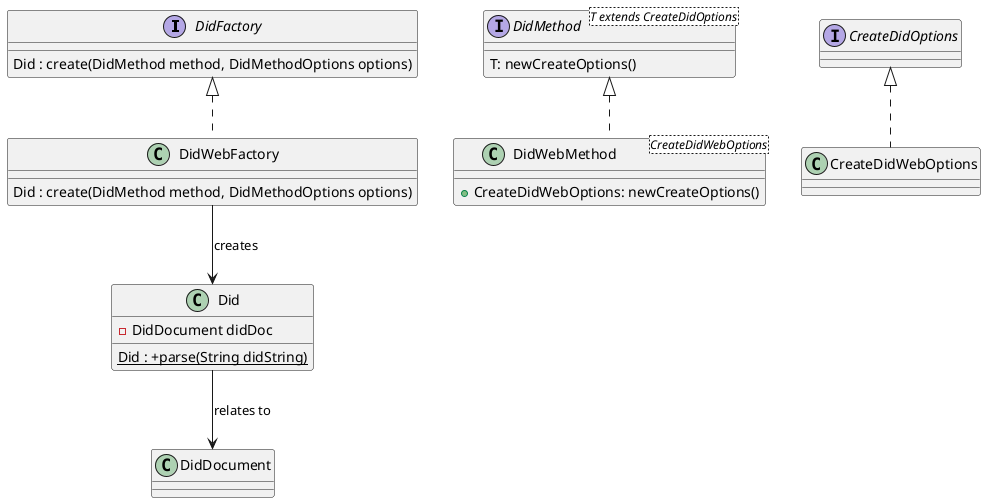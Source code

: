 @startuml Create and parse DID
interface DidFactory {
    Did : create(DidMethod method, DidMethodOptions options)
}
class DidWebFactory implements DidFactory {
    Did : create(DidMethod method, DidMethodOptions options)
}
interface DidMethod<T extends CreateDidOptions> {
    T: newCreateOptions()
}
class DidWebMethod<CreateDidWebOptions> implements DidMethod {
    + CreateDidWebOptions: newCreateOptions()
}

interface CreateDidOptions
class CreateDidWebOptions implements CreateDidOptions


class Did {
    -DidDocument didDoc
    {static} Did : +parse(String didString)
}
class DidDocument {
}
DidWebFactory --> Did : creates
Did --> DidDocument : relates to
@endml